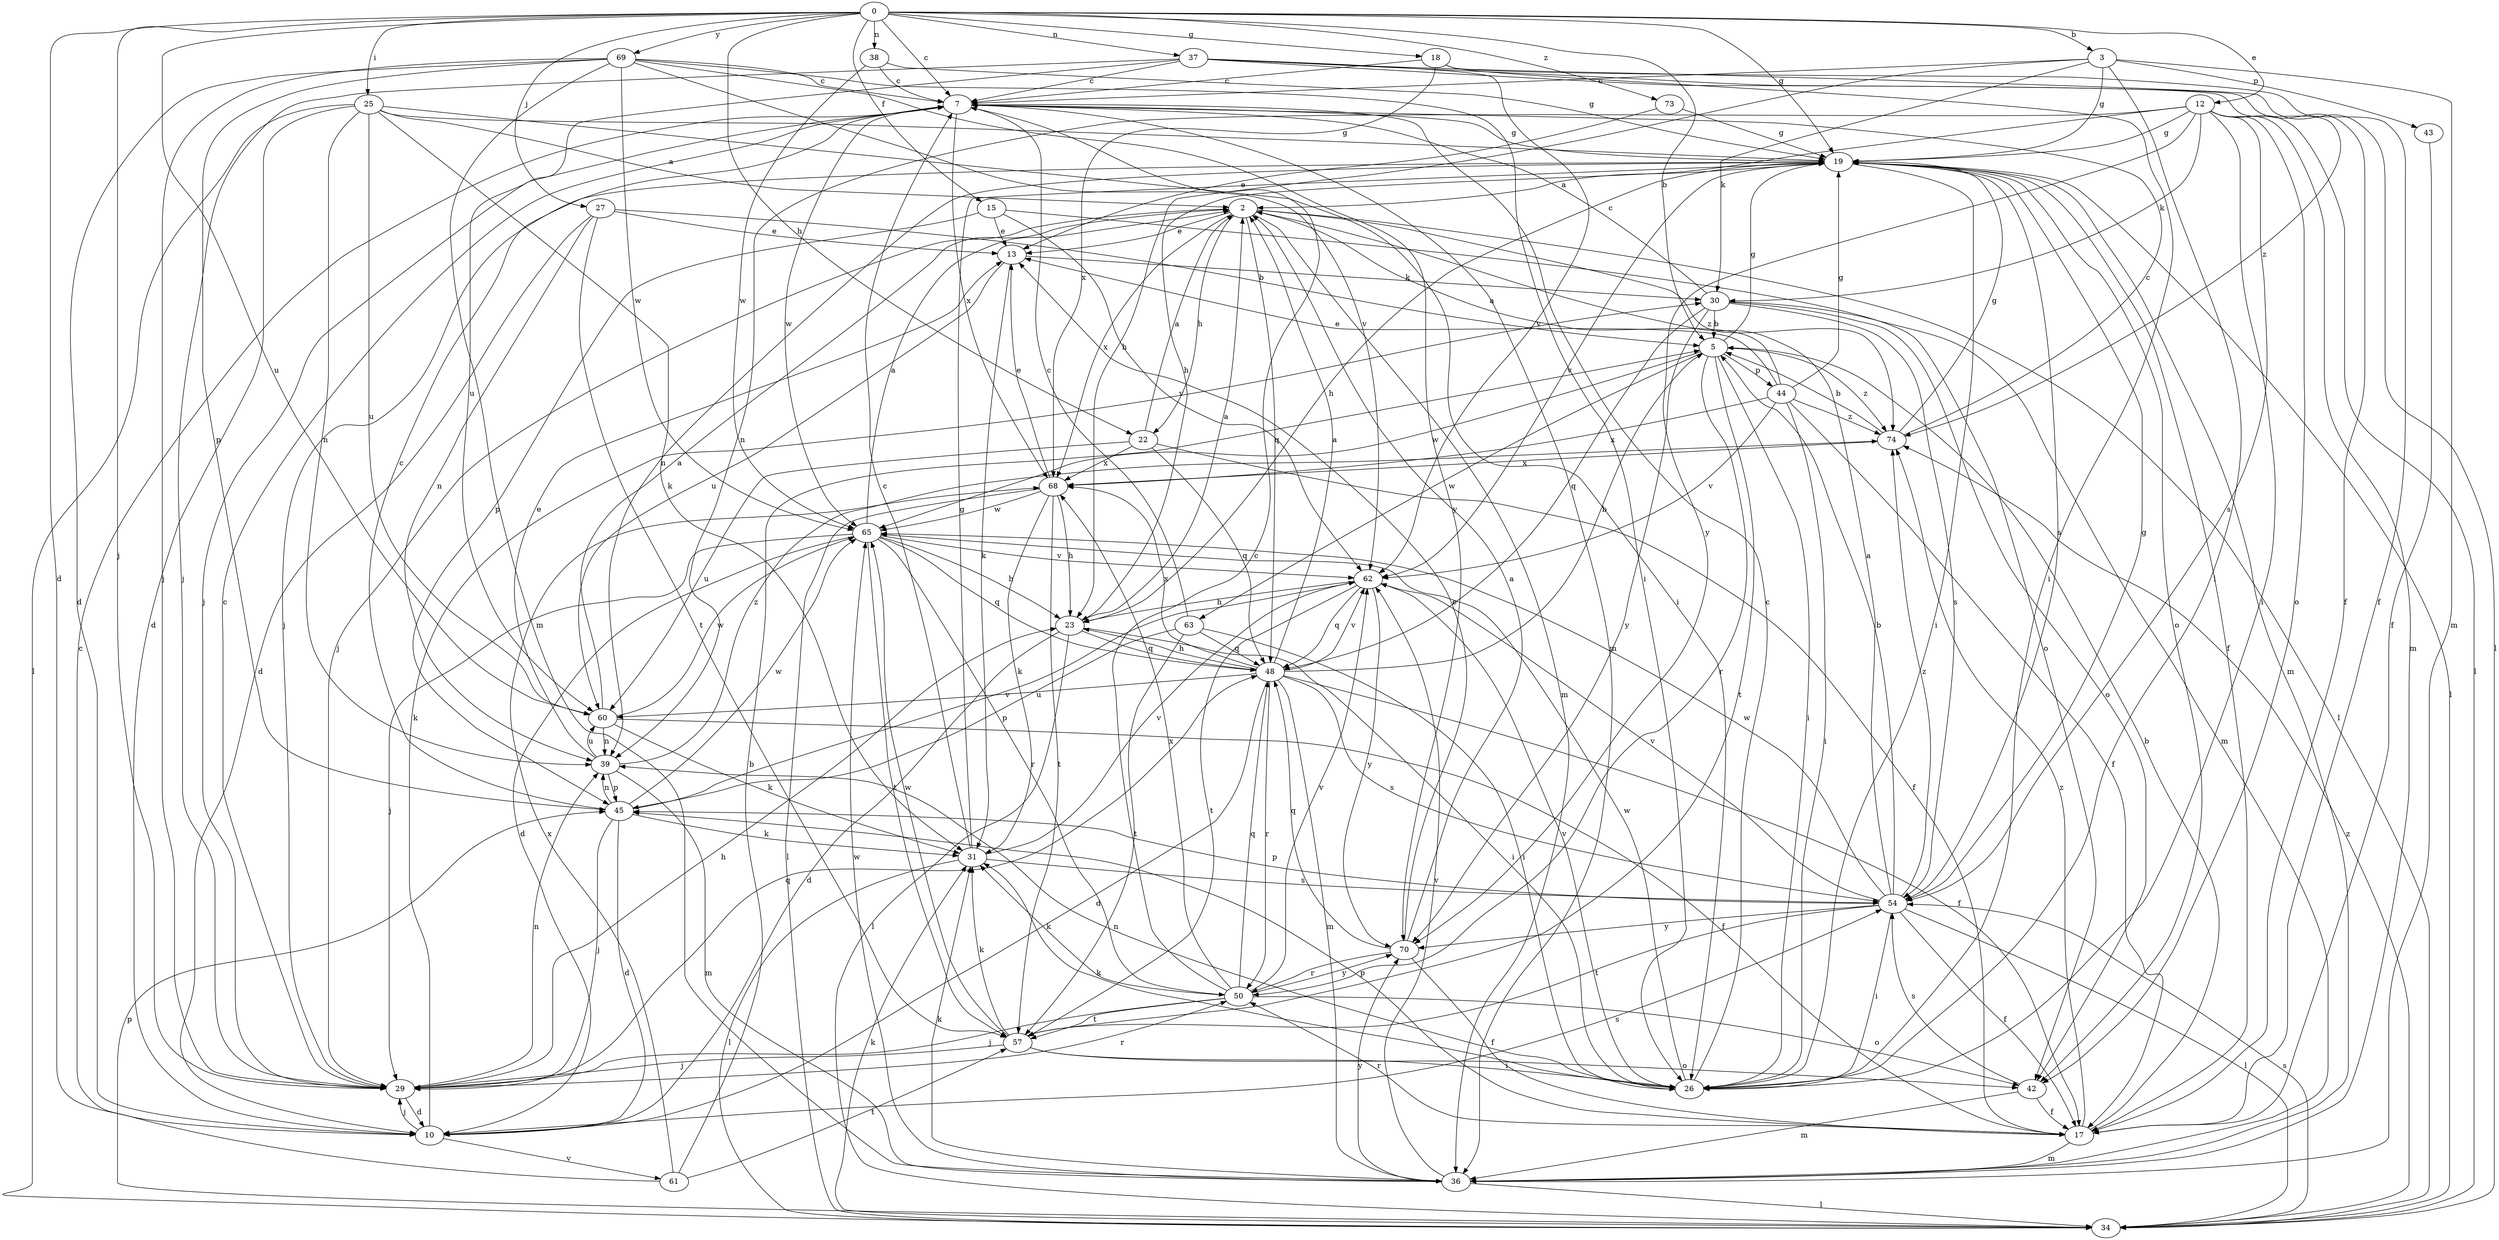 strict digraph  {
0;
2;
3;
5;
7;
10;
12;
13;
15;
17;
18;
19;
22;
23;
25;
26;
27;
29;
30;
31;
34;
36;
37;
38;
39;
42;
43;
44;
45;
48;
50;
54;
57;
60;
61;
62;
63;
65;
68;
69;
70;
73;
74;
0 -> 3  [label=b];
0 -> 5  [label=b];
0 -> 7  [label=c];
0 -> 10  [label=d];
0 -> 12  [label=e];
0 -> 15  [label=f];
0 -> 18  [label=g];
0 -> 19  [label=g];
0 -> 22  [label=h];
0 -> 25  [label=i];
0 -> 27  [label=j];
0 -> 29  [label=j];
0 -> 37  [label=n];
0 -> 38  [label=n];
0 -> 60  [label=u];
0 -> 69  [label=y];
0 -> 73  [label=z];
2 -> 13  [label=e];
2 -> 22  [label=h];
2 -> 29  [label=j];
2 -> 34  [label=l];
2 -> 36  [label=m];
2 -> 48  [label=q];
2 -> 68  [label=x];
2 -> 74  [label=z];
3 -> 7  [label=c];
3 -> 19  [label=g];
3 -> 23  [label=h];
3 -> 26  [label=i];
3 -> 30  [label=k];
3 -> 36  [label=m];
3 -> 43  [label=p];
5 -> 19  [label=g];
5 -> 26  [label=i];
5 -> 44  [label=p];
5 -> 50  [label=r];
5 -> 57  [label=t];
5 -> 63  [label=w];
5 -> 65  [label=w];
5 -> 74  [label=z];
7 -> 19  [label=g];
7 -> 29  [label=j];
7 -> 36  [label=m];
7 -> 65  [label=w];
7 -> 68  [label=x];
10 -> 29  [label=j];
10 -> 30  [label=k];
10 -> 54  [label=s];
10 -> 61  [label=v];
12 -> 19  [label=g];
12 -> 23  [label=h];
12 -> 26  [label=i];
12 -> 30  [label=k];
12 -> 34  [label=l];
12 -> 36  [label=m];
12 -> 39  [label=n];
12 -> 42  [label=o];
12 -> 54  [label=s];
12 -> 70  [label=y];
13 -> 30  [label=k];
13 -> 31  [label=k];
13 -> 60  [label=u];
15 -> 13  [label=e];
15 -> 42  [label=o];
15 -> 45  [label=p];
15 -> 62  [label=v];
17 -> 5  [label=b];
17 -> 36  [label=m];
17 -> 45  [label=p];
17 -> 50  [label=r];
17 -> 74  [label=z];
18 -> 7  [label=c];
18 -> 17  [label=f];
18 -> 26  [label=i];
18 -> 68  [label=x];
19 -> 2  [label=a];
19 -> 17  [label=f];
19 -> 23  [label=h];
19 -> 26  [label=i];
19 -> 29  [label=j];
19 -> 34  [label=l];
19 -> 36  [label=m];
19 -> 39  [label=n];
19 -> 42  [label=o];
19 -> 54  [label=s];
19 -> 62  [label=v];
22 -> 2  [label=a];
22 -> 17  [label=f];
22 -> 48  [label=q];
22 -> 60  [label=u];
22 -> 68  [label=x];
23 -> 2  [label=a];
23 -> 10  [label=d];
23 -> 26  [label=i];
23 -> 34  [label=l];
23 -> 48  [label=q];
25 -> 2  [label=a];
25 -> 10  [label=d];
25 -> 19  [label=g];
25 -> 26  [label=i];
25 -> 31  [label=k];
25 -> 34  [label=l];
25 -> 39  [label=n];
25 -> 60  [label=u];
26 -> 7  [label=c];
26 -> 31  [label=k];
26 -> 39  [label=n];
26 -> 62  [label=v];
26 -> 65  [label=w];
27 -> 5  [label=b];
27 -> 10  [label=d];
27 -> 13  [label=e];
27 -> 39  [label=n];
27 -> 57  [label=t];
29 -> 7  [label=c];
29 -> 10  [label=d];
29 -> 23  [label=h];
29 -> 39  [label=n];
29 -> 48  [label=q];
29 -> 50  [label=r];
30 -> 5  [label=b];
30 -> 7  [label=c];
30 -> 36  [label=m];
30 -> 42  [label=o];
30 -> 48  [label=q];
30 -> 54  [label=s];
30 -> 70  [label=y];
31 -> 7  [label=c];
31 -> 19  [label=g];
31 -> 34  [label=l];
31 -> 54  [label=s];
31 -> 62  [label=v];
34 -> 31  [label=k];
34 -> 45  [label=p];
34 -> 54  [label=s];
34 -> 74  [label=z];
36 -> 31  [label=k];
36 -> 34  [label=l];
36 -> 62  [label=v];
36 -> 65  [label=w];
36 -> 70  [label=y];
37 -> 7  [label=c];
37 -> 17  [label=f];
37 -> 29  [label=j];
37 -> 34  [label=l];
37 -> 60  [label=u];
37 -> 62  [label=v];
37 -> 74  [label=z];
38 -> 7  [label=c];
38 -> 19  [label=g];
38 -> 65  [label=w];
39 -> 13  [label=e];
39 -> 36  [label=m];
39 -> 45  [label=p];
39 -> 60  [label=u];
39 -> 74  [label=z];
42 -> 17  [label=f];
42 -> 36  [label=m];
42 -> 54  [label=s];
43 -> 17  [label=f];
44 -> 2  [label=a];
44 -> 13  [label=e];
44 -> 17  [label=f];
44 -> 19  [label=g];
44 -> 26  [label=i];
44 -> 62  [label=v];
44 -> 68  [label=x];
44 -> 74  [label=z];
45 -> 7  [label=c];
45 -> 10  [label=d];
45 -> 29  [label=j];
45 -> 31  [label=k];
45 -> 39  [label=n];
45 -> 62  [label=v];
45 -> 65  [label=w];
48 -> 2  [label=a];
48 -> 5  [label=b];
48 -> 10  [label=d];
48 -> 17  [label=f];
48 -> 23  [label=h];
48 -> 36  [label=m];
48 -> 50  [label=r];
48 -> 54  [label=s];
48 -> 60  [label=u];
48 -> 62  [label=v];
48 -> 68  [label=x];
50 -> 7  [label=c];
50 -> 29  [label=j];
50 -> 31  [label=k];
50 -> 42  [label=o];
50 -> 48  [label=q];
50 -> 57  [label=t];
50 -> 62  [label=v];
50 -> 68  [label=x];
50 -> 70  [label=y];
54 -> 2  [label=a];
54 -> 5  [label=b];
54 -> 17  [label=f];
54 -> 19  [label=g];
54 -> 26  [label=i];
54 -> 34  [label=l];
54 -> 45  [label=p];
54 -> 57  [label=t];
54 -> 62  [label=v];
54 -> 65  [label=w];
54 -> 70  [label=y];
54 -> 74  [label=z];
57 -> 26  [label=i];
57 -> 29  [label=j];
57 -> 31  [label=k];
57 -> 42  [label=o];
57 -> 65  [label=w];
60 -> 2  [label=a];
60 -> 17  [label=f];
60 -> 31  [label=k];
60 -> 39  [label=n];
60 -> 65  [label=w];
61 -> 5  [label=b];
61 -> 7  [label=c];
61 -> 57  [label=t];
61 -> 68  [label=x];
62 -> 23  [label=h];
62 -> 48  [label=q];
62 -> 57  [label=t];
62 -> 70  [label=y];
63 -> 7  [label=c];
63 -> 26  [label=i];
63 -> 45  [label=p];
63 -> 48  [label=q];
63 -> 57  [label=t];
65 -> 2  [label=a];
65 -> 10  [label=d];
65 -> 23  [label=h];
65 -> 29  [label=j];
65 -> 48  [label=q];
65 -> 50  [label=r];
65 -> 57  [label=t];
65 -> 62  [label=v];
68 -> 13  [label=e];
68 -> 23  [label=h];
68 -> 31  [label=k];
68 -> 34  [label=l];
68 -> 57  [label=t];
68 -> 65  [label=w];
69 -> 7  [label=c];
69 -> 10  [label=d];
69 -> 26  [label=i];
69 -> 29  [label=j];
69 -> 36  [label=m];
69 -> 45  [label=p];
69 -> 62  [label=v];
69 -> 65  [label=w];
69 -> 70  [label=y];
70 -> 2  [label=a];
70 -> 13  [label=e];
70 -> 17  [label=f];
70 -> 48  [label=q];
70 -> 50  [label=r];
73 -> 13  [label=e];
73 -> 19  [label=g];
74 -> 5  [label=b];
74 -> 7  [label=c];
74 -> 19  [label=g];
74 -> 68  [label=x];
}
